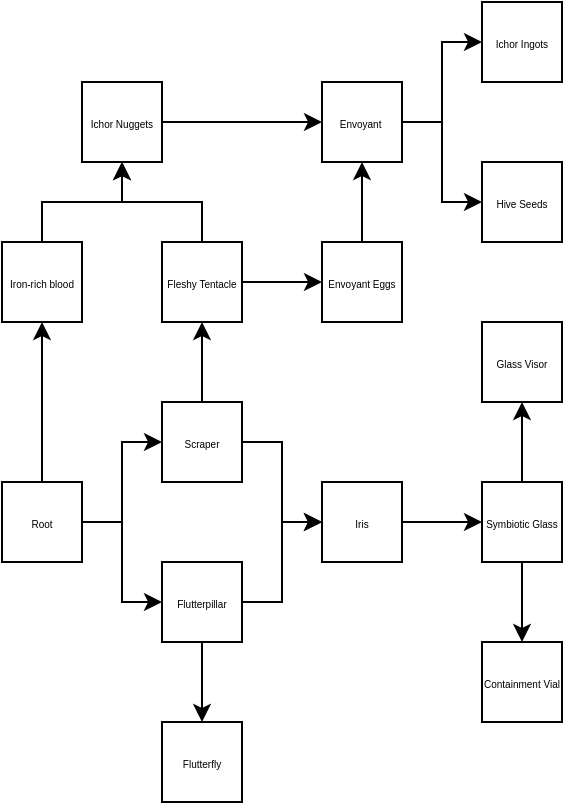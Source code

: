 <mxfile version="20.4.2" type="device"><diagram id="VyMKmy9fbJkNHnWvZDM-" name="Page-1"><mxGraphModel dx="1502" dy="1764" grid="1" gridSize="10" guides="1" tooltips="1" connect="1" arrows="1" fold="1" page="1" pageScale="1" pageWidth="827" pageHeight="1169" math="0" shadow="0"><root><mxCell id="0"/><mxCell id="1" parent="0"/><mxCell id="qFfS1wxihUVJw3m_GyYS-9" style="edgeStyle=orthogonalEdgeStyle;rounded=0;orthogonalLoop=1;jettySize=auto;html=1;entryX=0;entryY=0.5;entryDx=0;entryDy=0;fontSize=5;" parent="1" source="qFfS1wxihUVJw3m_GyYS-1" target="qFfS1wxihUVJw3m_GyYS-2" edge="1"><mxGeometry relative="1" as="geometry"/></mxCell><mxCell id="qFfS1wxihUVJw3m_GyYS-10" style="edgeStyle=orthogonalEdgeStyle;rounded=0;orthogonalLoop=1;jettySize=auto;html=1;entryX=0;entryY=0.5;entryDx=0;entryDy=0;fontSize=5;" parent="1" source="qFfS1wxihUVJw3m_GyYS-1" target="qFfS1wxihUVJw3m_GyYS-3" edge="1"><mxGeometry relative="1" as="geometry"/></mxCell><mxCell id="qFfS1wxihUVJw3m_GyYS-16" value="" style="edgeStyle=orthogonalEdgeStyle;rounded=0;orthogonalLoop=1;jettySize=auto;html=1;fontSize=5;" parent="1" source="qFfS1wxihUVJw3m_GyYS-1" target="qFfS1wxihUVJw3m_GyYS-6" edge="1"><mxGeometry relative="1" as="geometry"/></mxCell><mxCell id="qFfS1wxihUVJw3m_GyYS-1" value="Root" style="rounded=0;whiteSpace=wrap;html=1;fontSize=5;" parent="1" vertex="1"><mxGeometry x="440" y="200" width="40" height="40" as="geometry"/></mxCell><mxCell id="qFfS1wxihUVJw3m_GyYS-11" style="edgeStyle=orthogonalEdgeStyle;rounded=0;orthogonalLoop=1;jettySize=auto;html=1;entryX=0;entryY=0.5;entryDx=0;entryDy=0;fontSize=5;" parent="1" source="qFfS1wxihUVJw3m_GyYS-2" target="qFfS1wxihUVJw3m_GyYS-5" edge="1"><mxGeometry relative="1" as="geometry"/></mxCell><mxCell id="qFfS1wxihUVJw3m_GyYS-15" value="" style="edgeStyle=orthogonalEdgeStyle;rounded=0;orthogonalLoop=1;jettySize=auto;html=1;fontSize=5;" parent="1" source="qFfS1wxihUVJw3m_GyYS-2" target="qFfS1wxihUVJw3m_GyYS-7" edge="1"><mxGeometry relative="1" as="geometry"/></mxCell><mxCell id="qFfS1wxihUVJw3m_GyYS-2" value="Scraper" style="rounded=0;whiteSpace=wrap;html=1;fontSize=5;" parent="1" vertex="1"><mxGeometry x="520" y="160" width="40" height="40" as="geometry"/></mxCell><mxCell id="qFfS1wxihUVJw3m_GyYS-12" style="edgeStyle=orthogonalEdgeStyle;rounded=0;orthogonalLoop=1;jettySize=auto;html=1;entryX=0;entryY=0.5;entryDx=0;entryDy=0;fontSize=5;" parent="1" source="qFfS1wxihUVJw3m_GyYS-3" target="qFfS1wxihUVJw3m_GyYS-5" edge="1"><mxGeometry relative="1" as="geometry"/></mxCell><mxCell id="qFfS1wxihUVJw3m_GyYS-14" value="" style="edgeStyle=orthogonalEdgeStyle;rounded=0;orthogonalLoop=1;jettySize=auto;html=1;fontSize=5;" parent="1" source="qFfS1wxihUVJw3m_GyYS-3" target="qFfS1wxihUVJw3m_GyYS-4" edge="1"><mxGeometry relative="1" as="geometry"/></mxCell><mxCell id="qFfS1wxihUVJw3m_GyYS-3" value="Flutterpillar" style="rounded=0;whiteSpace=wrap;html=1;fontSize=5;" parent="1" vertex="1"><mxGeometry x="520" y="240" width="40" height="40" as="geometry"/></mxCell><mxCell id="qFfS1wxihUVJw3m_GyYS-4" value="Flutterfly" style="rounded=0;whiteSpace=wrap;html=1;fontSize=5;" parent="1" vertex="1"><mxGeometry x="520" y="320" width="40" height="40" as="geometry"/></mxCell><mxCell id="qFfS1wxihUVJw3m_GyYS-13" style="edgeStyle=orthogonalEdgeStyle;rounded=0;orthogonalLoop=1;jettySize=auto;html=1;entryX=0;entryY=0.5;entryDx=0;entryDy=0;fontSize=5;" parent="1" source="qFfS1wxihUVJw3m_GyYS-5" target="qFfS1wxihUVJw3m_GyYS-8" edge="1"><mxGeometry relative="1" as="geometry"/></mxCell><mxCell id="qFfS1wxihUVJw3m_GyYS-5" value="Iris" style="rounded=0;whiteSpace=wrap;html=1;fontSize=5;" parent="1" vertex="1"><mxGeometry x="600" y="200" width="40" height="40" as="geometry"/></mxCell><mxCell id="qFfS1wxihUVJw3m_GyYS-18" style="edgeStyle=orthogonalEdgeStyle;rounded=0;orthogonalLoop=1;jettySize=auto;html=1;entryX=0.5;entryY=1;entryDx=0;entryDy=0;fontSize=5;" parent="1" source="qFfS1wxihUVJw3m_GyYS-6" target="qFfS1wxihUVJw3m_GyYS-17" edge="1"><mxGeometry relative="1" as="geometry"/></mxCell><mxCell id="qFfS1wxihUVJw3m_GyYS-6" value="Iron-rich blood" style="rounded=0;whiteSpace=wrap;html=1;fontSize=5;" parent="1" vertex="1"><mxGeometry x="440" y="80" width="40" height="40" as="geometry"/></mxCell><mxCell id="qFfS1wxihUVJw3m_GyYS-19" style="edgeStyle=orthogonalEdgeStyle;rounded=0;orthogonalLoop=1;jettySize=auto;html=1;entryX=0.5;entryY=1;entryDx=0;entryDy=0;fontSize=5;" parent="1" source="qFfS1wxihUVJw3m_GyYS-7" target="qFfS1wxihUVJw3m_GyYS-17" edge="1"><mxGeometry relative="1" as="geometry"/></mxCell><mxCell id="qFfS1wxihUVJw3m_GyYS-21" value="" style="edgeStyle=orthogonalEdgeStyle;rounded=0;orthogonalLoop=1;jettySize=auto;html=1;fontSize=5;" parent="1" source="qFfS1wxihUVJw3m_GyYS-7" target="qFfS1wxihUVJw3m_GyYS-20" edge="1"><mxGeometry relative="1" as="geometry"/></mxCell><mxCell id="qFfS1wxihUVJw3m_GyYS-7" value="Fleshy Tentacle" style="rounded=0;whiteSpace=wrap;html=1;fontSize=5;" parent="1" vertex="1"><mxGeometry x="520" y="80" width="40" height="40" as="geometry"/></mxCell><mxCell id="qFfS1wxihUVJw3m_GyYS-25" value="" style="edgeStyle=orthogonalEdgeStyle;rounded=0;orthogonalLoop=1;jettySize=auto;html=1;fontSize=5;" parent="1" source="qFfS1wxihUVJw3m_GyYS-8" target="qFfS1wxihUVJw3m_GyYS-24" edge="1"><mxGeometry relative="1" as="geometry"/></mxCell><mxCell id="qFfS1wxihUVJw3m_GyYS-27" value="" style="edgeStyle=orthogonalEdgeStyle;rounded=0;orthogonalLoop=1;jettySize=auto;html=1;fontSize=5;" parent="1" source="qFfS1wxihUVJw3m_GyYS-8" target="qFfS1wxihUVJw3m_GyYS-26" edge="1"><mxGeometry relative="1" as="geometry"/></mxCell><mxCell id="qFfS1wxihUVJw3m_GyYS-8" value="Symbiotic Glass" style="rounded=0;whiteSpace=wrap;html=1;fontSize=5;" parent="1" vertex="1"><mxGeometry x="680" y="200" width="40" height="40" as="geometry"/></mxCell><mxCell id="qFfS1wxihUVJw3m_GyYS-30" style="edgeStyle=orthogonalEdgeStyle;rounded=0;orthogonalLoop=1;jettySize=auto;html=1;entryX=0;entryY=0.5;entryDx=0;entryDy=0;fontSize=5;" parent="1" source="qFfS1wxihUVJw3m_GyYS-17" target="qFfS1wxihUVJw3m_GyYS-22" edge="1"><mxGeometry relative="1" as="geometry"/></mxCell><mxCell id="qFfS1wxihUVJw3m_GyYS-17" value="Ichor Nuggets" style="rounded=0;whiteSpace=wrap;html=1;fontSize=5;" parent="1" vertex="1"><mxGeometry x="480" width="40" height="40" as="geometry"/></mxCell><mxCell id="qFfS1wxihUVJw3m_GyYS-23" value="" style="edgeStyle=orthogonalEdgeStyle;rounded=0;orthogonalLoop=1;jettySize=auto;html=1;fontSize=5;" parent="1" source="qFfS1wxihUVJw3m_GyYS-20" target="qFfS1wxihUVJw3m_GyYS-22" edge="1"><mxGeometry relative="1" as="geometry"/></mxCell><mxCell id="qFfS1wxihUVJw3m_GyYS-20" value="Envoyant Eggs" style="rounded=0;whiteSpace=wrap;html=1;fontSize=5;" parent="1" vertex="1"><mxGeometry x="600" y="80" width="40" height="40" as="geometry"/></mxCell><mxCell id="qFfS1wxihUVJw3m_GyYS-29" value="" style="edgeStyle=orthogonalEdgeStyle;rounded=0;orthogonalLoop=1;jettySize=auto;html=1;fontSize=5;" parent="1" source="qFfS1wxihUVJw3m_GyYS-22" target="qFfS1wxihUVJw3m_GyYS-28" edge="1"><mxGeometry relative="1" as="geometry"/></mxCell><mxCell id="qFfS1wxihUVJw3m_GyYS-32" style="edgeStyle=orthogonalEdgeStyle;rounded=0;orthogonalLoop=1;jettySize=auto;html=1;entryX=0;entryY=0.5;entryDx=0;entryDy=0;fontSize=5;" parent="1" source="qFfS1wxihUVJw3m_GyYS-22" target="qFfS1wxihUVJw3m_GyYS-31" edge="1"><mxGeometry relative="1" as="geometry"/></mxCell><mxCell id="qFfS1wxihUVJw3m_GyYS-22" value="Envoyant&amp;nbsp;" style="rounded=0;whiteSpace=wrap;html=1;fontSize=5;" parent="1" vertex="1"><mxGeometry x="600" width="40" height="40" as="geometry"/></mxCell><mxCell id="qFfS1wxihUVJw3m_GyYS-24" value="Containment Vial" style="rounded=0;whiteSpace=wrap;html=1;fontSize=5;" parent="1" vertex="1"><mxGeometry x="680" y="280" width="40" height="40" as="geometry"/></mxCell><mxCell id="qFfS1wxihUVJw3m_GyYS-26" value="Glass Visor" style="rounded=0;whiteSpace=wrap;html=1;fontSize=5;" parent="1" vertex="1"><mxGeometry x="680" y="120" width="40" height="40" as="geometry"/></mxCell><mxCell id="qFfS1wxihUVJw3m_GyYS-28" value="Hive Seeds" style="rounded=0;whiteSpace=wrap;html=1;fontSize=5;" parent="1" vertex="1"><mxGeometry x="680" y="40" width="40" height="40" as="geometry"/></mxCell><mxCell id="qFfS1wxihUVJw3m_GyYS-31" value="Ichor Ingots" style="rounded=0;whiteSpace=wrap;html=1;fontSize=5;" parent="1" vertex="1"><mxGeometry x="680" y="-40" width="40" height="40" as="geometry"/></mxCell></root></mxGraphModel></diagram></mxfile>